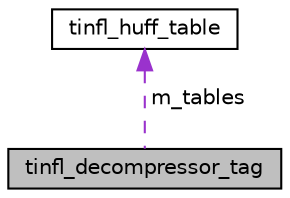 digraph "tinfl_decompressor_tag"
{
 // LATEX_PDF_SIZE
  bgcolor="transparent";
  edge [fontname="Helvetica",fontsize="10",labelfontname="Helvetica",labelfontsize="10"];
  node [fontname="Helvetica",fontsize="10",shape=record];
  Node1 [label="tinfl_decompressor_tag",height=0.2,width=0.4,color="black", fillcolor="grey75", style="filled", fontcolor="black",tooltip=" "];
  Node2 -> Node1 [dir="back",color="darkorchid3",fontsize="10",style="dashed",label=" m_tables" ,fontname="Helvetica"];
  Node2 [label="tinfl_huff_table",height=0.2,width=0.4,color="black",URL="$structtinfl__huff__table.html",tooltip=" "];
}
